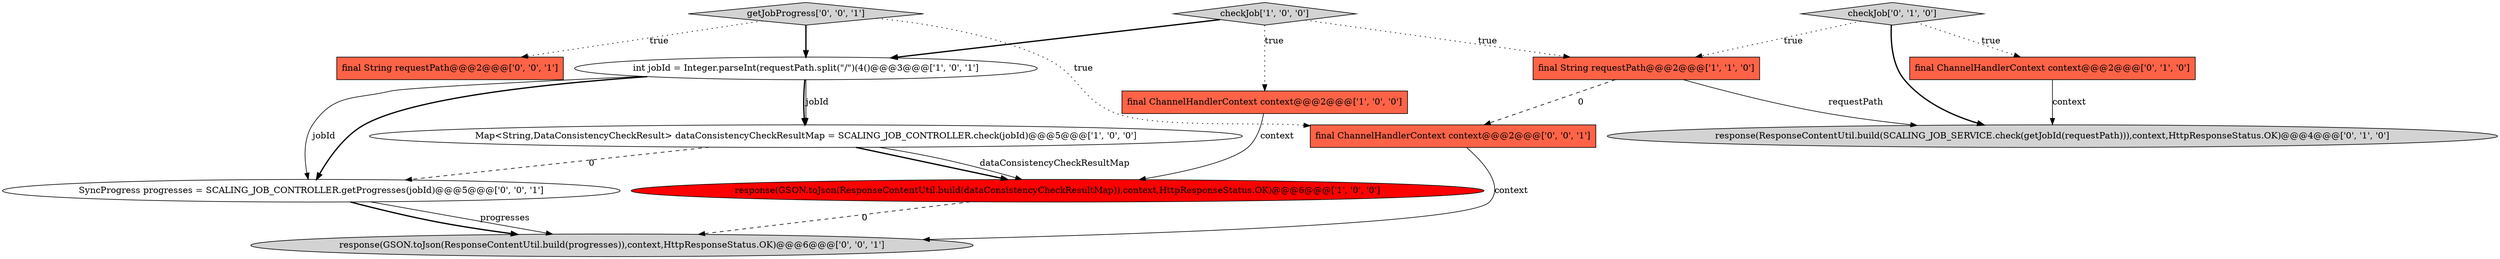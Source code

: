 digraph {
3 [style = filled, label = "response(GSON.toJson(ResponseContentUtil.build(dataConsistencyCheckResultMap)),context,HttpResponseStatus.OK)@@@6@@@['1', '0', '0']", fillcolor = red, shape = ellipse image = "AAA1AAABBB1BBB"];
12 [style = filled, label = "final ChannelHandlerContext context@@@2@@@['0', '0', '1']", fillcolor = tomato, shape = box image = "AAA0AAABBB3BBB"];
0 [style = filled, label = "final ChannelHandlerContext context@@@2@@@['1', '0', '0']", fillcolor = tomato, shape = box image = "AAA0AAABBB1BBB"];
6 [style = filled, label = "response(ResponseContentUtil.build(SCALING_JOB_SERVICE.check(getJobId(requestPath))),context,HttpResponseStatus.OK)@@@4@@@['0', '1', '0']", fillcolor = lightgray, shape = ellipse image = "AAA0AAABBB2BBB"];
9 [style = filled, label = "response(GSON.toJson(ResponseContentUtil.build(progresses)),context,HttpResponseStatus.OK)@@@6@@@['0', '0', '1']", fillcolor = lightgray, shape = ellipse image = "AAA0AAABBB3BBB"];
2 [style = filled, label = "int jobId = Integer.parseInt(requestPath.split(\"/\")(4()@@@3@@@['1', '0', '1']", fillcolor = white, shape = ellipse image = "AAA0AAABBB1BBB"];
1 [style = filled, label = "Map<String,DataConsistencyCheckResult> dataConsistencyCheckResultMap = SCALING_JOB_CONTROLLER.check(jobId)@@@5@@@['1', '0', '0']", fillcolor = white, shape = ellipse image = "AAA0AAABBB1BBB"];
11 [style = filled, label = "final String requestPath@@@2@@@['0', '0', '1']", fillcolor = tomato, shape = box image = "AAA0AAABBB3BBB"];
13 [style = filled, label = "getJobProgress['0', '0', '1']", fillcolor = lightgray, shape = diamond image = "AAA0AAABBB3BBB"];
4 [style = filled, label = "final String requestPath@@@2@@@['1', '1', '0']", fillcolor = tomato, shape = box image = "AAA0AAABBB1BBB"];
5 [style = filled, label = "checkJob['1', '0', '0']", fillcolor = lightgray, shape = diamond image = "AAA0AAABBB1BBB"];
7 [style = filled, label = "checkJob['0', '1', '0']", fillcolor = lightgray, shape = diamond image = "AAA0AAABBB2BBB"];
10 [style = filled, label = "SyncProgress progresses = SCALING_JOB_CONTROLLER.getProgresses(jobId)@@@5@@@['0', '0', '1']", fillcolor = white, shape = ellipse image = "AAA0AAABBB3BBB"];
8 [style = filled, label = "final ChannelHandlerContext context@@@2@@@['0', '1', '0']", fillcolor = tomato, shape = box image = "AAA0AAABBB2BBB"];
0->3 [style = solid, label="context"];
13->12 [style = dotted, label="true"];
2->1 [style = bold, label=""];
1->3 [style = bold, label=""];
12->9 [style = solid, label="context"];
5->0 [style = dotted, label="true"];
1->10 [style = dashed, label="0"];
1->3 [style = solid, label="dataConsistencyCheckResultMap"];
10->9 [style = solid, label="progresses"];
2->10 [style = bold, label=""];
5->4 [style = dotted, label="true"];
4->12 [style = dashed, label="0"];
2->10 [style = solid, label="jobId"];
4->6 [style = solid, label="requestPath"];
5->2 [style = bold, label=""];
3->9 [style = dashed, label="0"];
2->1 [style = solid, label="jobId"];
7->4 [style = dotted, label="true"];
7->6 [style = bold, label=""];
13->11 [style = dotted, label="true"];
10->9 [style = bold, label=""];
7->8 [style = dotted, label="true"];
8->6 [style = solid, label="context"];
13->2 [style = bold, label=""];
}
